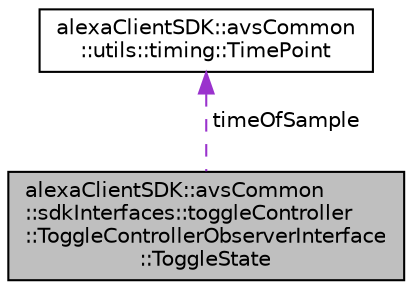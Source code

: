 digraph "alexaClientSDK::avsCommon::sdkInterfaces::toggleController::ToggleControllerObserverInterface::ToggleState"
{
 // LATEX_PDF_SIZE
  edge [fontname="Helvetica",fontsize="10",labelfontname="Helvetica",labelfontsize="10"];
  node [fontname="Helvetica",fontsize="10",shape=record];
  Node1 [label="alexaClientSDK::avsCommon\l::sdkInterfaces::toggleController\l::ToggleControllerObserverInterface\l::ToggleState",height=0.2,width=0.4,color="black", fillcolor="grey75", style="filled", fontcolor="black",tooltip=" "];
  Node2 -> Node1 [dir="back",color="darkorchid3",fontsize="10",style="dashed",label=" timeOfSample" ,fontname="Helvetica"];
  Node2 [label="alexaClientSDK::avsCommon\l::utils::timing::TimePoint",height=0.2,width=0.4,color="black", fillcolor="white", style="filled",URL="$classalexa_client_s_d_k_1_1avs_common_1_1utils_1_1timing_1_1_time_point.html",tooltip=" "];
}
